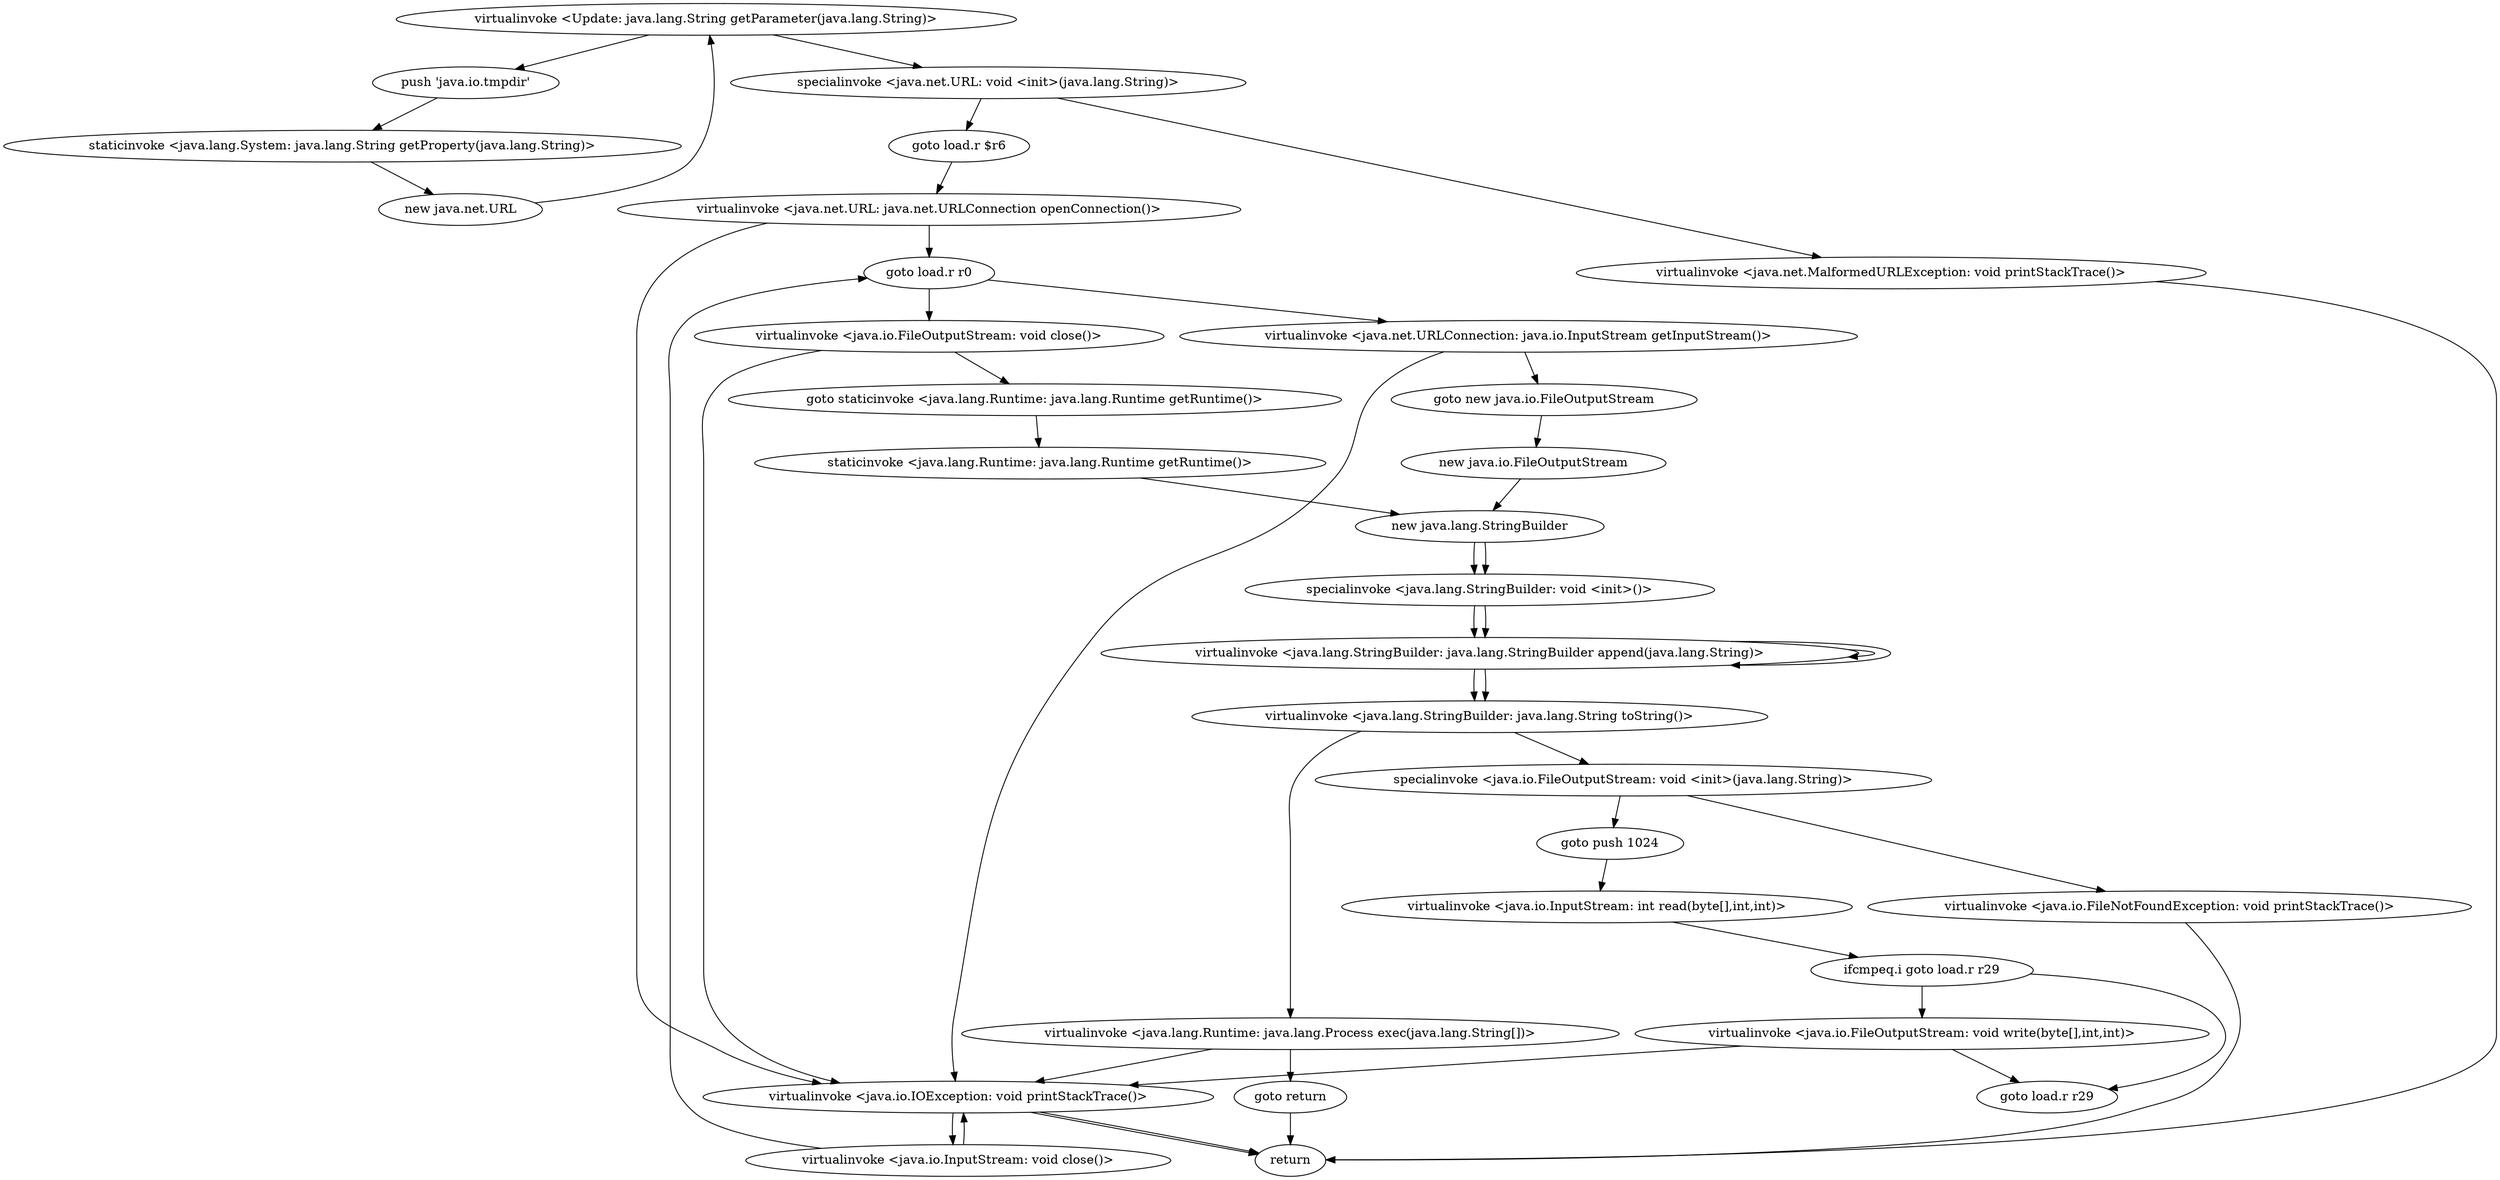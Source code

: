 digraph "" {
"virtualinvoke <Update: java.lang.String getParameter(java.lang.String)>";
 "virtualinvoke <Update: java.lang.String getParameter(java.lang.String)>"->"push 'java.io.tmpdir'";
 "push 'java.io.tmpdir'"->"staticinvoke <java.lang.System: java.lang.String getProperty(java.lang.String)>";
 "staticinvoke <java.lang.System: java.lang.String getProperty(java.lang.String)>"->"new java.net.URL";
 "new java.net.URL"->"virtualinvoke <Update: java.lang.String getParameter(java.lang.String)>";
 "virtualinvoke <Update: java.lang.String getParameter(java.lang.String)>"->"specialinvoke <java.net.URL: void <init>(java.lang.String)>";
 "specialinvoke <java.net.URL: void <init>(java.lang.String)>"->"goto load.r $r6";
 "goto load.r $r6"->"virtualinvoke <java.net.URL: java.net.URLConnection openConnection()>";
 "virtualinvoke <java.net.URL: java.net.URLConnection openConnection()>"->"goto load.r r0";
 "goto load.r r0"->"virtualinvoke <java.net.URLConnection: java.io.InputStream getInputStream()>";
 "virtualinvoke <java.net.URLConnection: java.io.InputStream getInputStream()>"->"goto new java.io.FileOutputStream";
 "goto new java.io.FileOutputStream"->"new java.io.FileOutputStream";
 "new java.io.FileOutputStream"->"new java.lang.StringBuilder";
 "new java.lang.StringBuilder"->"specialinvoke <java.lang.StringBuilder: void <init>()>";
 "specialinvoke <java.lang.StringBuilder: void <init>()>"->"virtualinvoke <java.lang.StringBuilder: java.lang.StringBuilder append(java.lang.String)>";
 "virtualinvoke <java.lang.StringBuilder: java.lang.StringBuilder append(java.lang.String)>"->"virtualinvoke <java.lang.StringBuilder: java.lang.StringBuilder append(java.lang.String)>";
 "virtualinvoke <java.lang.StringBuilder: java.lang.StringBuilder append(java.lang.String)>"->"virtualinvoke <java.lang.StringBuilder: java.lang.String toString()>";
 "virtualinvoke <java.lang.StringBuilder: java.lang.String toString()>"->"specialinvoke <java.io.FileOutputStream: void <init>(java.lang.String)>";
 "specialinvoke <java.io.FileOutputStream: void <init>(java.lang.String)>"->"goto push 1024";
 "goto push 1024"->"virtualinvoke <java.io.InputStream: int read(byte[],int,int)>";
 "virtualinvoke <java.io.InputStream: int read(byte[],int,int)>"->"ifcmpeq.i goto load.r r29";
 "ifcmpeq.i goto load.r r29"->"virtualinvoke <java.io.FileOutputStream: void write(byte[],int,int)>";
 "virtualinvoke <java.io.FileOutputStream: void write(byte[],int,int)>"->"goto load.r r29";
 "virtualinvoke <java.io.FileOutputStream: void write(byte[],int,int)>"->"virtualinvoke <java.io.IOException: void printStackTrace()>";
 "virtualinvoke <java.io.IOException: void printStackTrace()>"->"virtualinvoke <java.io.InputStream: void close()>";
 "virtualinvoke <java.io.InputStream: void close()>"->"goto load.r r0";
 "goto load.r r0"->"virtualinvoke <java.io.FileOutputStream: void close()>";
 "virtualinvoke <java.io.FileOutputStream: void close()>"->"goto staticinvoke <java.lang.Runtime: java.lang.Runtime getRuntime()>";
 "goto staticinvoke <java.lang.Runtime: java.lang.Runtime getRuntime()>"->"staticinvoke <java.lang.Runtime: java.lang.Runtime getRuntime()>";
 "staticinvoke <java.lang.Runtime: java.lang.Runtime getRuntime()>"->"new java.lang.StringBuilder";
 "new java.lang.StringBuilder"->"specialinvoke <java.lang.StringBuilder: void <init>()>";
 "specialinvoke <java.lang.StringBuilder: void <init>()>"->"virtualinvoke <java.lang.StringBuilder: java.lang.StringBuilder append(java.lang.String)>";
 "virtualinvoke <java.lang.StringBuilder: java.lang.StringBuilder append(java.lang.String)>"->"virtualinvoke <java.lang.StringBuilder: java.lang.StringBuilder append(java.lang.String)>";
 "virtualinvoke <java.lang.StringBuilder: java.lang.StringBuilder append(java.lang.String)>"->"virtualinvoke <java.lang.StringBuilder: java.lang.String toString()>";
 "virtualinvoke <java.lang.StringBuilder: java.lang.String toString()>"->"virtualinvoke <java.lang.Runtime: java.lang.Process exec(java.lang.String[])>";
 "virtualinvoke <java.lang.Runtime: java.lang.Process exec(java.lang.String[])>"->"goto return";
 "goto return"->"return";
 "virtualinvoke <java.lang.Runtime: java.lang.Process exec(java.lang.String[])>"->"virtualinvoke <java.io.IOException: void printStackTrace()>";
 "virtualinvoke <java.io.FileOutputStream: void close()>"->"virtualinvoke <java.io.IOException: void printStackTrace()>";
 "virtualinvoke <java.io.InputStream: void close()>"->"virtualinvoke <java.io.IOException: void printStackTrace()>";
 "ifcmpeq.i goto load.r r29"->"goto load.r r29";
 "specialinvoke <java.io.FileOutputStream: void <init>(java.lang.String)>"->"virtualinvoke <java.io.FileNotFoundException: void printStackTrace()>";
 "virtualinvoke <java.io.FileNotFoundException: void printStackTrace()>"->"return";
 "virtualinvoke <java.net.URLConnection: java.io.InputStream getInputStream()>"->"virtualinvoke <java.io.IOException: void printStackTrace()>";
 "virtualinvoke <java.io.IOException: void printStackTrace()>"->"return";
 "virtualinvoke <java.net.URL: java.net.URLConnection openConnection()>"->"virtualinvoke <java.io.IOException: void printStackTrace()>";
 "virtualinvoke <java.io.IOException: void printStackTrace()>"->"return";
 "specialinvoke <java.net.URL: void <init>(java.lang.String)>"->"virtualinvoke <java.net.MalformedURLException: void printStackTrace()>";
 "virtualinvoke <java.net.MalformedURLException: void printStackTrace()>"->"return";
}
